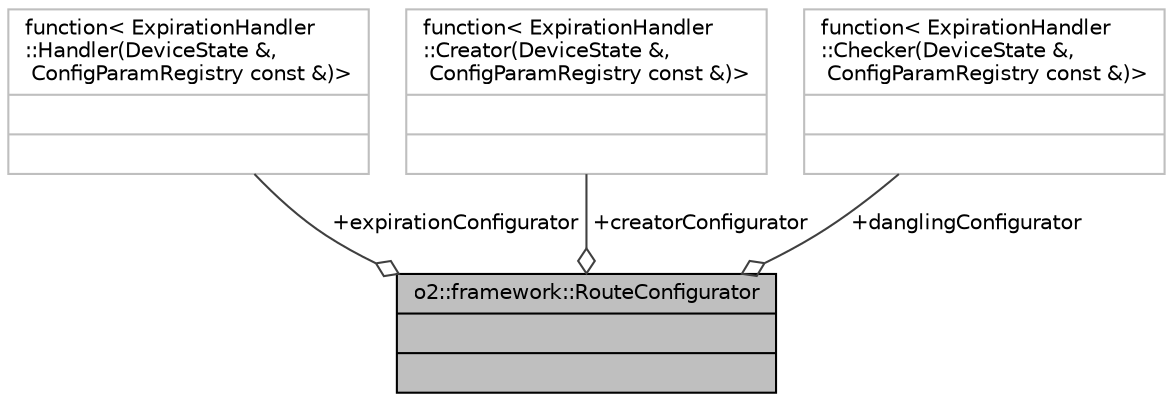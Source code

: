 digraph "o2::framework::RouteConfigurator"
{
 // INTERACTIVE_SVG=YES
  bgcolor="transparent";
  edge [fontname="Helvetica",fontsize="10",labelfontname="Helvetica",labelfontsize="10"];
  node [fontname="Helvetica",fontsize="10",shape=record];
  Node1 [label="{o2::framework::RouteConfigurator\n||}",height=0.2,width=0.4,color="black", fillcolor="grey75", style="filled", fontcolor="black"];
  Node2 -> Node1 [color="grey25",fontsize="10",style="solid",label=" +expirationConfigurator" ,arrowhead="odiamond",fontname="Helvetica"];
  Node2 [label="{function\< ExpirationHandler\l::Handler(DeviceState &,\l ConfigParamRegistry const &)\>\n||}",height=0.2,width=0.4,color="grey75"];
  Node3 -> Node1 [color="grey25",fontsize="10",style="solid",label=" +creatorConfigurator" ,arrowhead="odiamond",fontname="Helvetica"];
  Node3 [label="{function\< ExpirationHandler\l::Creator(DeviceState &,\l ConfigParamRegistry const &)\>\n||}",height=0.2,width=0.4,color="grey75"];
  Node4 -> Node1 [color="grey25",fontsize="10",style="solid",label=" +danglingConfigurator" ,arrowhead="odiamond",fontname="Helvetica"];
  Node4 [label="{function\< ExpirationHandler\l::Checker(DeviceState &,\l ConfigParamRegistry const &)\>\n||}",height=0.2,width=0.4,color="grey75"];
}
